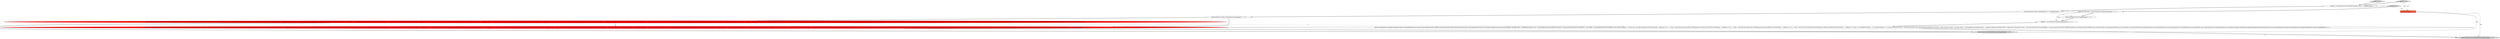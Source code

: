 digraph {
10 [style = filled, label = "UdpSessionConfig config = new DefaultUdpSessionConfig()@@@3@@@['0', '0', '1']", fillcolor = white, shape = ellipse image = "AAA0AAABBB3BBB"];
14 [style = filled, label = "start['0', '0', '1']", fillcolor = lightgray, shape = diamond image = "AAA0AAABBB3BBB"];
5 [style = filled, label = "tcpServer.getSessionConfig().setTcpNoDelay(true)@@@5@@@['1', '1', '0']", fillcolor = white, shape = ellipse image = "AAA0AAABBB1BBB"];
0 [style = filled, label = "tcpServer.setIoHandler(new IoHandler(){public void sessionOpened(IoSession session){session.setAttribute(STATE_ATTRIBUTE,State.WAIT_FOR_FIRST_BYTE_LENGTH)}public void messageReceived(IoSession session,Object message){if (message instanceof ByteBuffer) {ByteBuffer buffer = (ByteBuffer)messageState state = session.getAttribute(STATE_ATTRIBUTE)int length = 0if (session.getAttribute(LENGTH_ATTRIBUTE) != null) {length = session.getAttribute(LENGTH_ATTRIBUTE)}while (buffer.remaining() > 0) {switch (state) {case WAIT_FOR_FIRST_BYTE_LENGTH:length = (buffer.get() & 255) << 24state = State.WAIT_FOR_SECOND_BYTE_LENGTHbreakcase WAIT_FOR_SECOND_BYTE_LENGTH:length += (buffer.get() & 255) << 16state = State.WAIT_FOR_THIRD_BYTE_LENGTHbreakcase WAIT_FOR_THIRD_BYTE_LENGTH:length += (buffer.get() & 255) << 8state = State.WAIT_FOR_FOURTH_BYTE_LENGTHbreakcase WAIT_FOR_FOURTH_BYTE_LENGTH:length += (buffer.get() & 255)state = State.READINGif ((length == 0) && (buffer.remaining() == 0)) {session.write(ACK.slice())state = State.WAIT_FOR_FIRST_BYTE_LENGTH}breakcase READING:int remaining = buffer.remaining()if (length > remaining) {length -= remainingbuffer.position(buffer.position() + remaining)}{buffer.position(buffer.position() + length)session.write(ACK.slice())state = State.WAIT_FOR_FIRST_BYTE_LENGTHlength = 0}}session.setAttribute(LENGTH_ATTRIBUTE,length)session.setAttribute(STATE_ATTRIBUTE,state)}}public void exceptionCaught(IoSession session,Exception cause){cause.printStackTrace()}@Override public void sessionClosed(IoSession session){}@Override public void sessionIdle(IoSession session,IdleStatus status){}@Override public void messageSent(IoSession session,Object message){CounterFilter.messageSent.getAndIncrement()}@Override public void serviceActivated(IoService service){}@Override public void serviceInactivated(IoService service){}})@@@6@@@['1', '0', '0']", fillcolor = red, shape = ellipse image = "AAA1AAABBB1BBB"];
7 [style = filled, label = "tcpServer.setIoHandler(new AbstractIoHandler(){public void sessionOpened(IoSession session){session.setAttribute(STATE_ATTRIBUTE,State.WAIT_FOR_FIRST_BYTE_LENGTH)}public void messageReceived(IoSession session,Object message){if (message instanceof ByteBuffer) {ByteBuffer buffer = (ByteBuffer)messageState state = session.getAttribute(STATE_ATTRIBUTE)int length = 0if (session.getAttribute(LENGTH_ATTRIBUTE) != null) {length = session.getAttribute(LENGTH_ATTRIBUTE)}while (buffer.remaining() > 0) {switch (state) {case WAIT_FOR_FIRST_BYTE_LENGTH:length = (buffer.get() & 255) << 24state = State.WAIT_FOR_SECOND_BYTE_LENGTHbreakcase WAIT_FOR_SECOND_BYTE_LENGTH:length += (buffer.get() & 255) << 16state = State.WAIT_FOR_THIRD_BYTE_LENGTHbreakcase WAIT_FOR_THIRD_BYTE_LENGTH:length += (buffer.get() & 255) << 8state = State.WAIT_FOR_FOURTH_BYTE_LENGTHbreakcase WAIT_FOR_FOURTH_BYTE_LENGTH:length += (buffer.get() & 255)state = State.READINGif ((length == 0) && (buffer.remaining() == 0)) {session.write(ACK.slice())state = State.WAIT_FOR_FIRST_BYTE_LENGTH}breakcase READING:int remaining = buffer.remaining()if (length > remaining) {length -= remainingbuffer.position(buffer.position() + remaining)}{buffer.position(buffer.position() + length)session.write(ACK.slice())state = State.WAIT_FOR_FIRST_BYTE_LENGTHlength = 0}}session.setAttribute(LENGTH_ATTRIBUTE,length)session.setAttribute(STATE_ATTRIBUTE,state)}}public void exceptionCaught(IoSession session,Exception cause){cause.printStackTrace()}@Override public void sessionClosed(IoSession session){}@Override public void sessionIdle(IoSession session,IdleStatus status){}@Override public void messageSent(IoSession session,Object message){CounterFilter.messageSent.getAndIncrement()}@Override public void serviceActivated(IoService service){}@Override public void serviceInactivated(IoService service){}})@@@6@@@['0', '1', '0']", fillcolor = red, shape = ellipse image = "AAA1AAABBB2BBB"];
4 [style = filled, label = "start['1', '0', '0']", fillcolor = lightgray, shape = diamond image = "AAA0AAABBB1BBB"];
13 [style = filled, label = "udpServer.setIoHandler(new IoHandler(){@Override public void sessionOpened(IoSession session){session.setAttribute(STATE_ATTRIBUTE,State.WAIT_FOR_FIRST_BYTE_LENGTH)}@Override public void messageReceived(IoSession session,Object message){if (message instanceof ByteBuffer) {ByteBuffer buffer = (ByteBuffer)messageState state = session.getAttribute(STATE_ATTRIBUTE)int length = 0if (session.getAttribute(LENGTH_ATTRIBUTE) != null) {length = session.getAttribute(LENGTH_ATTRIBUTE)}while (buffer.remaining() > 0) {switch (state) {case WAIT_FOR_FIRST_BYTE_LENGTH:length = (buffer.get() & 255) << 24state = State.WAIT_FOR_SECOND_BYTE_LENGTHbreakcase WAIT_FOR_SECOND_BYTE_LENGTH:length += (buffer.get() & 255) << 16state = State.WAIT_FOR_THIRD_BYTE_LENGTHbreakcase WAIT_FOR_THIRD_BYTE_LENGTH:length += (buffer.get() & 255) << 8state = State.WAIT_FOR_FOURTH_BYTE_LENGTHbreakcase WAIT_FOR_FOURTH_BYTE_LENGTH:length += (buffer.get() & 255)state = State.READINGif ((length == 0) && (buffer.remaining() == 0)) {session.write(ACK.slice())state = State.WAIT_FOR_FIRST_BYTE_LENGTH}breakcase READING:int remaining = buffer.remaining()if (length > remaining) {length -= remainingbuffer.position(buffer.position() + remaining)}{buffer.position(buffer.position() + length)session.write(ACK.slice())state = State.WAIT_FOR_FIRST_BYTE_LENGTHlength = 0}}session.setAttribute(LENGTH_ATTRIBUTE,length)session.setAttribute(STATE_ATTRIBUTE,state)}}@Override public void exceptionCaught(IoSession session,Exception cause){cause.printStackTrace()}@Override public void sessionClosed(IoSession session){}@Override public void sessionIdle(IoSession session,IdleStatus status){}@Override public void messageSent(IoSession session,Object message){CounterFilter.messageSent.getAndIncrement()}@Override public void serviceActivated(IoService service){}@Override public void serviceInactivated(IoService service){}})@@@6@@@['0', '0', '1']", fillcolor = white, shape = ellipse image = "AAA0AAABBB3BBB"];
12 [style = filled, label = "config.setReadBufferSize(65536)@@@4@@@['0', '0', '1']", fillcolor = white, shape = ellipse image = "AAA0AAABBB3BBB"];
3 [style = filled, label = "tcpServer.getSessionConfig().setReadBufferSize(128 * 1024)@@@4@@@['1', '1', '0']", fillcolor = white, shape = ellipse image = "AAA0AAABBB1BBB"];
2 [style = filled, label = "tcpServer = new NioTcpServer(new FixedSelectorLoopPool(\"Server\",1),null)@@@3@@@['1', '1', '0']", fillcolor = white, shape = ellipse image = "AAA0AAABBB1BBB"];
9 [style = filled, label = "udpServer = new BioUdpServer(config,null)@@@5@@@['0', '0', '1']", fillcolor = white, shape = ellipse image = "AAA0AAABBB3BBB"];
11 [style = filled, label = "udpServer.bind(new InetSocketAddress(port))@@@69@@@['0', '0', '1']", fillcolor = lightgray, shape = ellipse image = "AAA0AAABBB3BBB"];
6 [style = filled, label = "int port@@@2@@@['1', '1', '1']", fillcolor = tomato, shape = box image = "AAA0AAABBB1BBB"];
1 [style = filled, label = "tcpServer.bind(new InetSocketAddress(port))@@@69@@@['1', '1', '0']", fillcolor = lightgray, shape = ellipse image = "AAA0AAABBB1BBB"];
8 [style = filled, label = "start['0', '1', '0']", fillcolor = lightgray, shape = diamond image = "AAA0AAABBB2BBB"];
4->6 [style = dotted, label="true"];
10->9 [style = solid, label="config"];
7->1 [style = bold, label=""];
2->3 [style = bold, label=""];
14->10 [style = bold, label=""];
4->2 [style = bold, label=""];
12->9 [style = bold, label=""];
13->11 [style = bold, label=""];
3->5 [style = bold, label=""];
8->6 [style = dotted, label="true"];
3->12 [style = dashed, label="0"];
5->0 [style = bold, label=""];
8->2 [style = bold, label=""];
10->12 [style = bold, label=""];
1->11 [style = dashed, label="0"];
0->1 [style = bold, label=""];
0->13 [style = dashed, label="0"];
5->7 [style = bold, label=""];
0->7 [style = dashed, label="0"];
6->11 [style = solid, label="port"];
6->1 [style = solid, label="port"];
9->13 [style = bold, label=""];
14->6 [style = dotted, label="true"];
}
